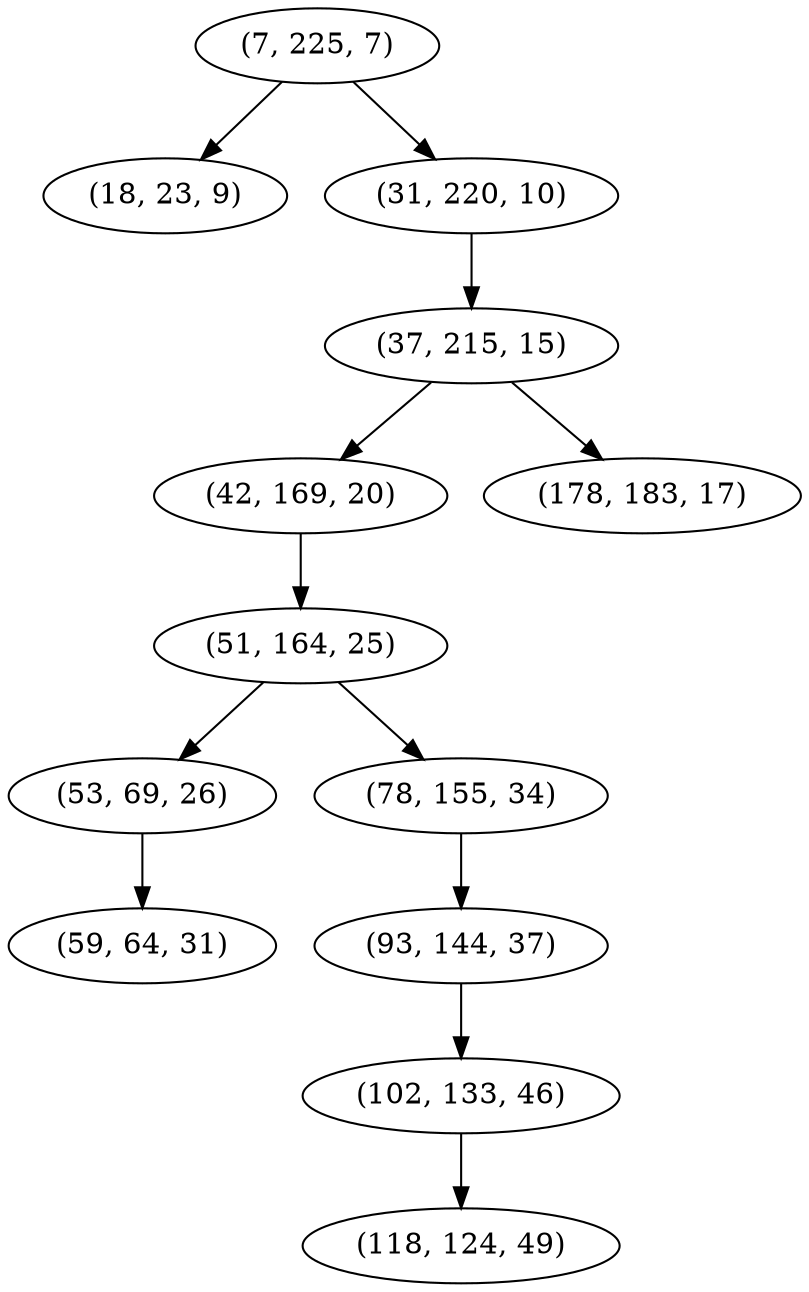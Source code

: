 digraph tree {
    "(7, 225, 7)";
    "(18, 23, 9)";
    "(31, 220, 10)";
    "(37, 215, 15)";
    "(42, 169, 20)";
    "(51, 164, 25)";
    "(53, 69, 26)";
    "(59, 64, 31)";
    "(78, 155, 34)";
    "(93, 144, 37)";
    "(102, 133, 46)";
    "(118, 124, 49)";
    "(178, 183, 17)";
    "(7, 225, 7)" -> "(18, 23, 9)";
    "(7, 225, 7)" -> "(31, 220, 10)";
    "(31, 220, 10)" -> "(37, 215, 15)";
    "(37, 215, 15)" -> "(42, 169, 20)";
    "(37, 215, 15)" -> "(178, 183, 17)";
    "(42, 169, 20)" -> "(51, 164, 25)";
    "(51, 164, 25)" -> "(53, 69, 26)";
    "(51, 164, 25)" -> "(78, 155, 34)";
    "(53, 69, 26)" -> "(59, 64, 31)";
    "(78, 155, 34)" -> "(93, 144, 37)";
    "(93, 144, 37)" -> "(102, 133, 46)";
    "(102, 133, 46)" -> "(118, 124, 49)";
}
